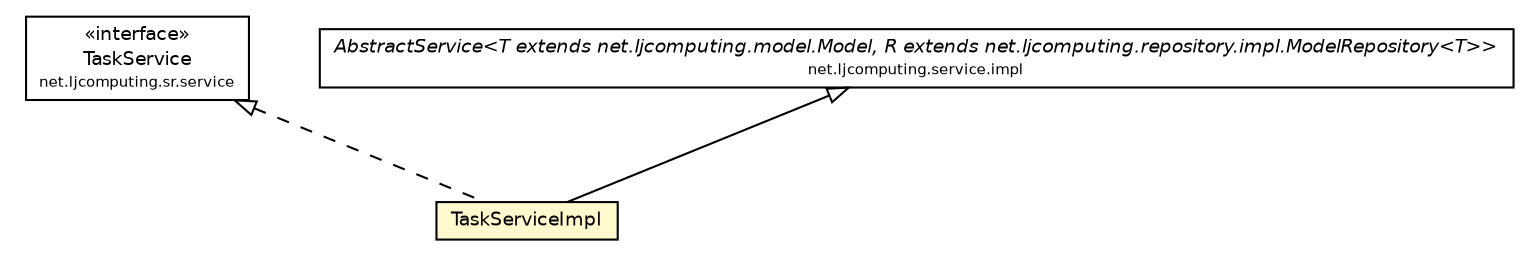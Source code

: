 #!/usr/local/bin/dot
#
# Class diagram 
# Generated by UMLGraph version R5_6 (http://www.umlgraph.org/)
#

digraph G {
	edge [fontname="Helvetica",fontsize=10,labelfontname="Helvetica",labelfontsize=10];
	node [fontname="Helvetica",fontsize=10,shape=plaintext];
	nodesep=0.25;
	ranksep=0.5;
	// net.ljcomputing.sr.service.TaskService
	c123 [label=<<table title="net.ljcomputing.sr.service.TaskService" border="0" cellborder="1" cellspacing="0" cellpadding="2" port="p" href="../TaskService.html">
		<tr><td><table border="0" cellspacing="0" cellpadding="1">
<tr><td align="center" balign="center"> &#171;interface&#187; </td></tr>
<tr><td align="center" balign="center"> TaskService </td></tr>
<tr><td align="center" balign="center"><font point-size="7.0"> net.ljcomputing.sr.service </font></td></tr>
		</table></td></tr>
		</table>>, URL="../TaskService.html", fontname="Helvetica", fontcolor="black", fontsize=9.0];
	// net.ljcomputing.sr.service.impl.TaskServiceImpl
	c128 [label=<<table title="net.ljcomputing.sr.service.impl.TaskServiceImpl" border="0" cellborder="1" cellspacing="0" cellpadding="2" port="p" bgcolor="lemonChiffon" href="./TaskServiceImpl.html">
		<tr><td><table border="0" cellspacing="0" cellpadding="1">
<tr><td align="center" balign="center"> TaskServiceImpl </td></tr>
		</table></td></tr>
		</table>>, URL="./TaskServiceImpl.html", fontname="Helvetica", fontcolor="black", fontsize=9.0];
	//net.ljcomputing.sr.service.impl.TaskServiceImpl extends net.ljcomputing.service.impl.AbstractService<net.ljcomputing.sr.model.Task, net.ljcomputing.sr.repository.impl.TaskRepositoryImpl>
	c129:p -> c128:p [dir=back,arrowtail=empty];
	//net.ljcomputing.sr.service.impl.TaskServiceImpl implements net.ljcomputing.sr.service.TaskService
	c123:p -> c128:p [dir=back,arrowtail=empty,style=dashed];
	// net.ljcomputing.service.impl.AbstractService<T extends net.ljcomputing.model.Model, R extends net.ljcomputing.repository.impl.ModelRepository<T>>
	c129 [label=<<table title="net.ljcomputing.service.impl.AbstractService" border="0" cellborder="1" cellspacing="0" cellpadding="2" port="p">
		<tr><td><table border="0" cellspacing="0" cellpadding="1">
<tr><td align="center" balign="center"><font face="Helvetica-Oblique"> AbstractService&lt;T extends net.ljcomputing.model.Model, R extends net.ljcomputing.repository.impl.ModelRepository&lt;T&gt;&gt; </font></td></tr>
<tr><td align="center" balign="center"><font point-size="7.0"> net.ljcomputing.service.impl </font></td></tr>
		</table></td></tr>
		</table>>, URL="null", fontname="Helvetica", fontcolor="black", fontsize=9.0];
}

